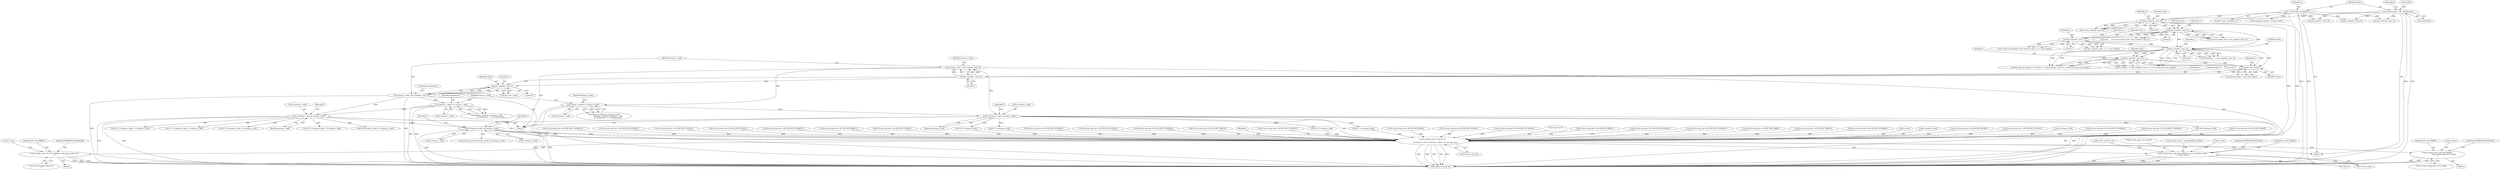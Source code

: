 digraph "0_FFmpeg_b05cd1ea7e45a836f7f6071a716c38bb30326e0f@pointer" {
"1000729" [label="(Call,f->chroma_h_shift || f->chroma_v_shift)"];
"1000327" [label="(Call,f->chroma_h_shift = chroma_h_shift)"];
"1000285" [label="(Call,chroma_h_shift!= f->chroma_h_shift)"];
"1000241" [label="(Call,chroma_h_shift = get_symbol(c, state, 0))"];
"1000243" [label="(Call,get_symbol(c, state, 0))"];
"1000238" [label="(Call,get_rac(c, state))"];
"1000215" [label="(Call,get_symbol(c, state, 0))"];
"1000177" [label="(Call,get_symbol(c, state, 0))"];
"1000144" [label="(Call,get_symbol(c, state, 0))"];
"1000113" [label="(Call,c = &f->slice_context[0]->c)"];
"1000123" [label="(Call,memset(state, 128, sizeof(state)))"];
"1000204" [label="(Call,get_symbol(c, state, 1))"];
"1000227" [label="(Call,get_symbol(c, state, 0))"];
"1000332" [label="(Call,f->chroma_v_shift = chroma_v_shift)"];
"1000247" [label="(Call,chroma_v_shift = get_symbol(c, state, 0))"];
"1000249" [label="(Call,get_symbol(c, state, 0))"];
"1000291" [label="(Call,chroma_v_shift!= f->chroma_v_shift)"];
"1000840" [label="(Call,av_dlog(f->avctx, \"%d %d %d\n\",\n            f->chroma_h_shift, f->chroma_v_shift, f->avctx->pix_fmt))"];
"1000875" [label="(Call,av_log(f->avctx, AV_LOG_ERROR, \"read_quant_table error\n\"))"];
"1000981" [label="(Call,av_log(f->avctx, AV_LOG_ERROR, \"slice count %d is invalid\n\", f->slice_count))"];
"1001241" [label="(Call,av_log(f->avctx, AV_LOG_ERROR,\n                           \"quant_table_index out of range\n\"))"];
"1000561" [label="(Call,16 * f->chroma_h_shift)"];
"1000249" [label="(Call,get_symbol(c, state, 0))"];
"1000845" [label="(Call,f->chroma_h_shift)"];
"1000822" [label="(Call,f->avctx->pix_fmt = AV_PIX_FMT_0RGB32)"];
"1000243" [label="(Call,get_symbol(c, state, 0))"];
"1000464" [label="(Call,f->avctx->pix_fmt = AV_PIX_FMT_YUV410P)"];
"1000114" [label="(Identifier,c)"];
"1000197" [label="(Call,f->state_transition[i] = get_symbol(c, state, 1) + c->one_state[i])"];
"1001228" [label="(Call,get_symbol(c, state, 0))"];
"1000286" [label="(Identifier,chroma_h_shift)"];
"1000180" [label="(Literal,0)"];
"1000848" [label="(Call,f->chroma_v_shift)"];
"1000526" [label="(Call,f->avctx->pix_fmt = AV_PIX_FMT_YUVA420P)"];
"1000293" [label="(Call,f->chroma_v_shift)"];
"1000207" [label="(Literal,1)"];
"1000230" [label="(Literal,0)"];
"1000254" [label="(Identifier,transparency)"];
"1000739" [label="(Identifier,f)"];
"1000131" [label="(Identifier,f)"];
"1000684" [label="(Call,f->avctx->pix_fmt = AV_PIX_FMT_YUV444P16)"];
"1001241" [label="(Call,av_log(f->avctx, AV_LOG_ERROR,\n                           \"quant_table_index out of range\n\"))"];
"1000377" [label="(Call,f->avctx->pix_fmt = AV_PIX_FMT_GRAY8)"];
"1000895" [label="(Call,get_symbol(c, state, 0))"];
"1000336" [label="(Identifier,chroma_v_shift)"];
"1000218" [label="(Literal,0)"];
"1000134" [label="(Block,)"];
"1001043" [label="(Call,get_symbol(c, state, 0))"];
"1000986" [label="(Literal,\"slice count %d is invalid\n\")"];
"1000702" [label="(Call,f->avctx->pix_fmt = AV_PIX_FMT_YUV420P16)"];
"1000104" [label="(Block,)"];
"1000517" [label="(Call,f->avctx->pix_fmt = AV_PIX_FMT_YUVA422P)"];
"1000290" [label="(Call,chroma_v_shift!= f->chroma_v_shift\n                 || transparency  != f->transparency)"];
"1000285" [label="(Call,chroma_h_shift!= f->chroma_h_shift)"];
"1000882" [label="(Identifier,AVERROR_INVALIDDATA)"];
"1000206" [label="(Identifier,state)"];
"1000437" [label="(Call,f->avctx->pix_fmt = AV_PIX_FMT_YUV422P)"];
"1000968" [label="(Call,f->slice_count > (unsigned)MAX_SLICES)"];
"1000125" [label="(Literal,128)"];
"1000455" [label="(Call,f->avctx->pix_fmt = AV_PIX_FMT_YUV411P)"];
"1000204" [label="(Call,get_symbol(c, state, 1))"];
"1000179" [label="(Identifier,state)"];
"1000634" [label="(Call,f->avctx->pix_fmt = AV_PIX_FMT_YUV444P10)"];
"1000770" [label="(Call,f->avctx->pix_fmt = AV_PIX_FMT_GBRP10)"];
"1000498" [label="(Call,16*f->chroma_h_shift)"];
"1000297" [label="(Identifier,transparency)"];
"1000144" [label="(Call,get_symbol(c, state, 0))"];
"1000205" [label="(Identifier,c)"];
"1000236" [label="(Call,chroma_planes  = get_rac(c, state))"];
"1000178" [label="(Identifier,c)"];
"1000980" [label="(Block,)"];
"1000255" [label="(Call,get_rac(c, state))"];
"1000874" [label="(Block,)"];
"1000428" [label="(Call,f->avctx->pix_fmt = AV_PIX_FMT_YUV440P)"];
"1000147" [label="(Literal,0)"];
"1000623" [label="(Call,16 * f->chroma_h_shift + f->chroma_v_shift)"];
"1000227" [label="(Call,get_symbol(c, state, 0))"];
"1000216" [label="(Identifier,c)"];
"1000246" [label="(Literal,0)"];
"1000238" [label="(Call,get_rac(c, state))"];
"1000217" [label="(Identifier,state)"];
"1000730" [label="(Call,f->chroma_h_shift)"];
"1000674" [label="(Call,16 * f->chroma_h_shift)"];
"1000733" [label="(Call,f->chroma_v_shift)"];
"1001245" [label="(Identifier,AV_LOG_ERROR)"];
"1001240" [label="(Block,)"];
"1000589" [label="(Call,f->avctx->pix_fmt = AV_PIX_FMT_YUV420P9)"];
"1000126" [label="(Call,sizeof(state))"];
"1000750" [label="(Identifier,f)"];
"1000446" [label="(Call,f->avctx->pix_fmt = AV_PIX_FMT_YUV420P)"];
"1000292" [label="(Identifier,chroma_v_shift)"];
"1000497" [label="(Call,16*f->chroma_h_shift + f->chroma_v_shift)"];
"1000571" [label="(Call,f->avctx->pix_fmt = AV_PIX_FMT_YUV444P9)"];
"1000385" [label="(Call,f->avctx->pix_fmt = AV_PIX_FMT_GRAY16)"];
"1000142" [label="(Call,v= get_symbol(c, state, 0))"];
"1000859" [label="(Identifier,f)"];
"1000580" [label="(Call,f->avctx->pix_fmt = AV_PIX_FMT_YUV422P9)"];
"1000244" [label="(Identifier,c)"];
"1001322" [label="(MethodReturn,static int)"];
"1000332" [label="(Call,f->chroma_v_shift = chroma_v_shift)"];
"1000221" [label="(Call,f->version > 0 ? get_symbol(c, state, 0) : f->avctx->bits_per_raw_sample)"];
"1000814" [label="(Call,f->avctx->pix_fmt = AV_PIX_FMT_RGB32)"];
"1000115" [label="(Call,&f->slice_context[0]->c)"];
"1000982" [label="(Call,f->avctx)"];
"1000240" [label="(Identifier,state)"];
"1001242" [label="(Call,f->avctx)"];
"1000113" [label="(Call,c = &f->slice_context[0]->c)"];
"1000840" [label="(Call,av_dlog(f->avctx, \"%d %d %d\n\",\n            f->chroma_h_shift, f->chroma_v_shift, f->avctx->pix_fmt))"];
"1000328" [label="(Call,f->chroma_h_shift)"];
"1000408" [label="(Call,16 * f->chroma_h_shift + f->chroma_v_shift)"];
"1000419" [label="(Call,f->avctx->pix_fmt = AV_PIX_FMT_YUV444P)"];
"1000876" [label="(Call,f->avctx)"];
"1000991" [label="(Identifier,AVERROR_INVALIDDATA)"];
"1000241" [label="(Call,chroma_h_shift = get_symbol(c, state, 0))"];
"1000239" [label="(Identifier,c)"];
"1000210" [label="(Identifier,c)"];
"1000334" [label="(Identifier,f)"];
"1000673" [label="(Call,16 * f->chroma_h_shift + f->chroma_v_shift)"];
"1000203" [label="(Call,get_symbol(c, state, 1) + c->one_state[i])"];
"1000177" [label="(Call,get_symbol(c, state, 0))"];
"1000252" [label="(Literal,0)"];
"1000171" [label="(Call,f->avctx->coder_type = get_symbol(c, state, 0))"];
"1000624" [label="(Call,16 * f->chroma_h_shift)"];
"1000248" [label="(Identifier,chroma_v_shift)"];
"1000146" [label="(Identifier,state)"];
"1000643" [label="(Call,f->avctx->pix_fmt = AV_PIX_FMT_YUV422P10)"];
"1000844" [label="(Literal,\"%d %d %d\n\")"];
"1000729" [label="(Call,f->chroma_h_shift || f->chroma_v_shift)"];
"1000327" [label="(Call,f->chroma_h_shift = chroma_h_shift)"];
"1000247" [label="(Call,chroma_v_shift = get_symbol(c, state, 0))"];
"1000786" [label="(Call,f->avctx->pix_fmt = AV_PIX_FMT_GBRP12)"];
"1000219" [label="(Call,bits_per_raw_sample = f->version > 0 ? get_symbol(c, state, 0) : f->avctx->bits_per_raw_sample)"];
"1000652" [label="(Call,f->avctx->pix_fmt = AV_PIX_FMT_YUV420P10)"];
"1000987" [label="(Call,f->slice_count)"];
"1000145" [label="(Identifier,c)"];
"1001246" [label="(Literal,\"quant_table_index out of range\n\")"];
"1000291" [label="(Call,chroma_v_shift!= f->chroma_v_shift)"];
"1000242" [label="(Identifier,chroma_h_shift)"];
"1000167" [label="(Call,f->ac      = f->avctx->coder_type = get_symbol(c, state, 0))"];
"1000333" [label="(Call,f->chroma_v_shift)"];
"1000251" [label="(Identifier,state)"];
"1000560" [label="(Call,16 * f->chroma_h_shift + f->chroma_v_shift)"];
"1000693" [label="(Call,f->avctx->pix_fmt = AV_PIX_FMT_YUV422P16)"];
"1000985" [label="(Identifier,AV_LOG_ERROR)"];
"1000124" [label="(Identifier,state)"];
"1000284" [label="(Call,chroma_h_shift!= f->chroma_h_shift\n                 || chroma_v_shift!= f->chroma_v_shift\n                 || transparency  != f->transparency)"];
"1000213" [label="(Call,colorspace     = get_symbol(c, state, 0))"];
"1000879" [label="(Identifier,AV_LOG_ERROR)"];
"1000975" [label="(Call,f->slice_count <= 0)"];
"1000123" [label="(Call,memset(state, 128, sizeof(state)))"];
"1000865" [label="(Call,read_quant_tables(c, f->quant_table))"];
"1000880" [label="(Literal,\"read_quant_table error\n\")"];
"1000754" [label="(Call,f->avctx->pix_fmt = AV_PIX_FMT_GBRP9)"];
"1000802" [label="(Call,f->avctx->pix_fmt = AV_PIX_FMT_GBRP14)"];
"1000728" [label="(ControlStructure,if (f->chroma_h_shift || f->chroma_v_shift))"];
"1000287" [label="(Call,f->chroma_h_shift)"];
"1000339" [label="(Identifier,f)"];
"1000228" [label="(Identifier,c)"];
"1000245" [label="(Identifier,state)"];
"1000250" [label="(Identifier,c)"];
"1000508" [label="(Call,f->avctx->pix_fmt = AV_PIX_FMT_YUVA444P)"];
"1000875" [label="(Call,av_log(f->avctx, AV_LOG_ERROR, \"read_quant_table error\n\"))"];
"1000331" [label="(Identifier,chroma_h_shift)"];
"1000841" [label="(Call,f->avctx)"];
"1000981" [label="(Call,av_log(f->avctx, AV_LOG_ERROR, \"slice count %d is invalid\n\", f->slice_count))"];
"1000409" [label="(Call,16 * f->chroma_h_shift)"];
"1000215" [label="(Call,get_symbol(c, state, 0))"];
"1001248" [label="(Identifier,AVERROR_INVALIDDATA)"];
"1000229" [label="(Identifier,state)"];
"1000851" [label="(Call,f->avctx->pix_fmt)"];
"1000729" -> "1000728"  [label="AST: "];
"1000729" -> "1000730"  [label="CFG: "];
"1000729" -> "1000733"  [label="CFG: "];
"1000730" -> "1000729"  [label="AST: "];
"1000733" -> "1000729"  [label="AST: "];
"1000739" -> "1000729"  [label="CFG: "];
"1000750" -> "1000729"  [label="CFG: "];
"1000729" -> "1001322"  [label="DDG: "];
"1000729" -> "1001322"  [label="DDG: "];
"1000729" -> "1001322"  [label="DDG: "];
"1000327" -> "1000729"  [label="DDG: "];
"1000332" -> "1000729"  [label="DDG: "];
"1000729" -> "1000840"  [label="DDG: "];
"1000729" -> "1000840"  [label="DDG: "];
"1000327" -> "1000134"  [label="AST: "];
"1000327" -> "1000331"  [label="CFG: "];
"1000328" -> "1000327"  [label="AST: "];
"1000331" -> "1000327"  [label="AST: "];
"1000334" -> "1000327"  [label="CFG: "];
"1000327" -> "1001322"  [label="DDG: "];
"1000327" -> "1001322"  [label="DDG: "];
"1000285" -> "1000327"  [label="DDG: "];
"1000241" -> "1000327"  [label="DDG: "];
"1000327" -> "1000409"  [label="DDG: "];
"1000327" -> "1000498"  [label="DDG: "];
"1000327" -> "1000561"  [label="DDG: "];
"1000327" -> "1000624"  [label="DDG: "];
"1000327" -> "1000674"  [label="DDG: "];
"1000327" -> "1000840"  [label="DDG: "];
"1000285" -> "1000284"  [label="AST: "];
"1000285" -> "1000287"  [label="CFG: "];
"1000286" -> "1000285"  [label="AST: "];
"1000287" -> "1000285"  [label="AST: "];
"1000292" -> "1000285"  [label="CFG: "];
"1000284" -> "1000285"  [label="CFG: "];
"1000285" -> "1001322"  [label="DDG: "];
"1000285" -> "1001322"  [label="DDG: "];
"1000285" -> "1000284"  [label="DDG: "];
"1000285" -> "1000284"  [label="DDG: "];
"1000241" -> "1000285"  [label="DDG: "];
"1000241" -> "1000134"  [label="AST: "];
"1000241" -> "1000243"  [label="CFG: "];
"1000242" -> "1000241"  [label="AST: "];
"1000243" -> "1000241"  [label="AST: "];
"1000248" -> "1000241"  [label="CFG: "];
"1000241" -> "1001322"  [label="DDG: "];
"1000243" -> "1000241"  [label="DDG: "];
"1000243" -> "1000241"  [label="DDG: "];
"1000243" -> "1000241"  [label="DDG: "];
"1000243" -> "1000246"  [label="CFG: "];
"1000244" -> "1000243"  [label="AST: "];
"1000245" -> "1000243"  [label="AST: "];
"1000246" -> "1000243"  [label="AST: "];
"1000238" -> "1000243"  [label="DDG: "];
"1000238" -> "1000243"  [label="DDG: "];
"1000243" -> "1000249"  [label="DDG: "];
"1000243" -> "1000249"  [label="DDG: "];
"1000238" -> "1000236"  [label="AST: "];
"1000238" -> "1000240"  [label="CFG: "];
"1000239" -> "1000238"  [label="AST: "];
"1000240" -> "1000238"  [label="AST: "];
"1000236" -> "1000238"  [label="CFG: "];
"1000238" -> "1000236"  [label="DDG: "];
"1000238" -> "1000236"  [label="DDG: "];
"1000215" -> "1000238"  [label="DDG: "];
"1000215" -> "1000238"  [label="DDG: "];
"1000227" -> "1000238"  [label="DDG: "];
"1000227" -> "1000238"  [label="DDG: "];
"1000215" -> "1000213"  [label="AST: "];
"1000215" -> "1000218"  [label="CFG: "];
"1000216" -> "1000215"  [label="AST: "];
"1000217" -> "1000215"  [label="AST: "];
"1000218" -> "1000215"  [label="AST: "];
"1000213" -> "1000215"  [label="CFG: "];
"1000215" -> "1000213"  [label="DDG: "];
"1000215" -> "1000213"  [label="DDG: "];
"1000215" -> "1000213"  [label="DDG: "];
"1000177" -> "1000215"  [label="DDG: "];
"1000177" -> "1000215"  [label="DDG: "];
"1000204" -> "1000215"  [label="DDG: "];
"1000204" -> "1000215"  [label="DDG: "];
"1000215" -> "1000219"  [label="DDG: "];
"1000215" -> "1000219"  [label="DDG: "];
"1000215" -> "1000219"  [label="DDG: "];
"1000215" -> "1000221"  [label="DDG: "];
"1000215" -> "1000221"  [label="DDG: "];
"1000215" -> "1000221"  [label="DDG: "];
"1000215" -> "1000227"  [label="DDG: "];
"1000215" -> "1000227"  [label="DDG: "];
"1000177" -> "1000171"  [label="AST: "];
"1000177" -> "1000180"  [label="CFG: "];
"1000178" -> "1000177"  [label="AST: "];
"1000179" -> "1000177"  [label="AST: "];
"1000180" -> "1000177"  [label="AST: "];
"1000171" -> "1000177"  [label="CFG: "];
"1000177" -> "1000167"  [label="DDG: "];
"1000177" -> "1000167"  [label="DDG: "];
"1000177" -> "1000167"  [label="DDG: "];
"1000177" -> "1000171"  [label="DDG: "];
"1000177" -> "1000171"  [label="DDG: "];
"1000177" -> "1000171"  [label="DDG: "];
"1000144" -> "1000177"  [label="DDG: "];
"1000144" -> "1000177"  [label="DDG: "];
"1000177" -> "1000204"  [label="DDG: "];
"1000177" -> "1000204"  [label="DDG: "];
"1000144" -> "1000142"  [label="AST: "];
"1000144" -> "1000147"  [label="CFG: "];
"1000145" -> "1000144"  [label="AST: "];
"1000146" -> "1000144"  [label="AST: "];
"1000147" -> "1000144"  [label="AST: "];
"1000142" -> "1000144"  [label="CFG: "];
"1000144" -> "1001322"  [label="DDG: "];
"1000144" -> "1001322"  [label="DDG: "];
"1000144" -> "1000142"  [label="DDG: "];
"1000144" -> "1000142"  [label="DDG: "];
"1000144" -> "1000142"  [label="DDG: "];
"1000113" -> "1000144"  [label="DDG: "];
"1000123" -> "1000144"  [label="DDG: "];
"1000113" -> "1000104"  [label="AST: "];
"1000113" -> "1000115"  [label="CFG: "];
"1000114" -> "1000113"  [label="AST: "];
"1000115" -> "1000113"  [label="AST: "];
"1000124" -> "1000113"  [label="CFG: "];
"1000113" -> "1001322"  [label="DDG: "];
"1000113" -> "1001322"  [label="DDG: "];
"1000113" -> "1000865"  [label="DDG: "];
"1000113" -> "1000895"  [label="DDG: "];
"1000113" -> "1001043"  [label="DDG: "];
"1000113" -> "1001228"  [label="DDG: "];
"1000123" -> "1000104"  [label="AST: "];
"1000123" -> "1000126"  [label="CFG: "];
"1000124" -> "1000123"  [label="AST: "];
"1000125" -> "1000123"  [label="AST: "];
"1000126" -> "1000123"  [label="AST: "];
"1000131" -> "1000123"  [label="CFG: "];
"1000123" -> "1001322"  [label="DDG: "];
"1000123" -> "1001322"  [label="DDG: "];
"1000123" -> "1000895"  [label="DDG: "];
"1000123" -> "1001043"  [label="DDG: "];
"1000123" -> "1001228"  [label="DDG: "];
"1000204" -> "1000203"  [label="AST: "];
"1000204" -> "1000207"  [label="CFG: "];
"1000205" -> "1000204"  [label="AST: "];
"1000206" -> "1000204"  [label="AST: "];
"1000207" -> "1000204"  [label="AST: "];
"1000210" -> "1000204"  [label="CFG: "];
"1000204" -> "1000197"  [label="DDG: "];
"1000204" -> "1000197"  [label="DDG: "];
"1000204" -> "1000197"  [label="DDG: "];
"1000204" -> "1000203"  [label="DDG: "];
"1000204" -> "1000203"  [label="DDG: "];
"1000204" -> "1000203"  [label="DDG: "];
"1000227" -> "1000221"  [label="AST: "];
"1000227" -> "1000230"  [label="CFG: "];
"1000228" -> "1000227"  [label="AST: "];
"1000229" -> "1000227"  [label="AST: "];
"1000230" -> "1000227"  [label="AST: "];
"1000221" -> "1000227"  [label="CFG: "];
"1000227" -> "1000219"  [label="DDG: "];
"1000227" -> "1000219"  [label="DDG: "];
"1000227" -> "1000219"  [label="DDG: "];
"1000227" -> "1000221"  [label="DDG: "];
"1000227" -> "1000221"  [label="DDG: "];
"1000227" -> "1000221"  [label="DDG: "];
"1000332" -> "1000134"  [label="AST: "];
"1000332" -> "1000336"  [label="CFG: "];
"1000333" -> "1000332"  [label="AST: "];
"1000336" -> "1000332"  [label="AST: "];
"1000339" -> "1000332"  [label="CFG: "];
"1000332" -> "1001322"  [label="DDG: "];
"1000332" -> "1001322"  [label="DDG: "];
"1000247" -> "1000332"  [label="DDG: "];
"1000291" -> "1000332"  [label="DDG: "];
"1000332" -> "1000408"  [label="DDG: "];
"1000332" -> "1000497"  [label="DDG: "];
"1000332" -> "1000560"  [label="DDG: "];
"1000332" -> "1000623"  [label="DDG: "];
"1000332" -> "1000673"  [label="DDG: "];
"1000332" -> "1000840"  [label="DDG: "];
"1000247" -> "1000134"  [label="AST: "];
"1000247" -> "1000249"  [label="CFG: "];
"1000248" -> "1000247"  [label="AST: "];
"1000249" -> "1000247"  [label="AST: "];
"1000254" -> "1000247"  [label="CFG: "];
"1000247" -> "1001322"  [label="DDG: "];
"1000247" -> "1001322"  [label="DDG: "];
"1000249" -> "1000247"  [label="DDG: "];
"1000249" -> "1000247"  [label="DDG: "];
"1000249" -> "1000247"  [label="DDG: "];
"1000247" -> "1000291"  [label="DDG: "];
"1000249" -> "1000252"  [label="CFG: "];
"1000250" -> "1000249"  [label="AST: "];
"1000251" -> "1000249"  [label="AST: "];
"1000252" -> "1000249"  [label="AST: "];
"1000249" -> "1000255"  [label="DDG: "];
"1000249" -> "1000255"  [label="DDG: "];
"1000291" -> "1000290"  [label="AST: "];
"1000291" -> "1000293"  [label="CFG: "];
"1000292" -> "1000291"  [label="AST: "];
"1000293" -> "1000291"  [label="AST: "];
"1000297" -> "1000291"  [label="CFG: "];
"1000290" -> "1000291"  [label="CFG: "];
"1000291" -> "1001322"  [label="DDG: "];
"1000291" -> "1001322"  [label="DDG: "];
"1000291" -> "1000290"  [label="DDG: "];
"1000291" -> "1000290"  [label="DDG: "];
"1000840" -> "1000104"  [label="AST: "];
"1000840" -> "1000851"  [label="CFG: "];
"1000841" -> "1000840"  [label="AST: "];
"1000844" -> "1000840"  [label="AST: "];
"1000845" -> "1000840"  [label="AST: "];
"1000848" -> "1000840"  [label="AST: "];
"1000851" -> "1000840"  [label="AST: "];
"1000859" -> "1000840"  [label="CFG: "];
"1000840" -> "1001322"  [label="DDG: "];
"1000840" -> "1001322"  [label="DDG: "];
"1000840" -> "1001322"  [label="DDG: "];
"1000840" -> "1001322"  [label="DDG: "];
"1000840" -> "1001322"  [label="DDG: "];
"1000561" -> "1000840"  [label="DDG: "];
"1000498" -> "1000840"  [label="DDG: "];
"1000674" -> "1000840"  [label="DDG: "];
"1000624" -> "1000840"  [label="DDG: "];
"1000409" -> "1000840"  [label="DDG: "];
"1000508" -> "1000840"  [label="DDG: "];
"1000589" -> "1000840"  [label="DDG: "];
"1000643" -> "1000840"  [label="DDG: "];
"1000684" -> "1000840"  [label="DDG: "];
"1000822" -> "1000840"  [label="DDG: "];
"1000437" -> "1000840"  [label="DDG: "];
"1000517" -> "1000840"  [label="DDG: "];
"1000446" -> "1000840"  [label="DDG: "];
"1000652" -> "1000840"  [label="DDG: "];
"1000702" -> "1000840"  [label="DDG: "];
"1000385" -> "1000840"  [label="DDG: "];
"1000428" -> "1000840"  [label="DDG: "];
"1000464" -> "1000840"  [label="DDG: "];
"1000802" -> "1000840"  [label="DDG: "];
"1000419" -> "1000840"  [label="DDG: "];
"1000754" -> "1000840"  [label="DDG: "];
"1000786" -> "1000840"  [label="DDG: "];
"1000634" -> "1000840"  [label="DDG: "];
"1000814" -> "1000840"  [label="DDG: "];
"1000571" -> "1000840"  [label="DDG: "];
"1000580" -> "1000840"  [label="DDG: "];
"1000693" -> "1000840"  [label="DDG: "];
"1000526" -> "1000840"  [label="DDG: "];
"1000377" -> "1000840"  [label="DDG: "];
"1000770" -> "1000840"  [label="DDG: "];
"1000455" -> "1000840"  [label="DDG: "];
"1000840" -> "1000875"  [label="DDG: "];
"1000840" -> "1000981"  [label="DDG: "];
"1000840" -> "1001241"  [label="DDG: "];
"1000875" -> "1000874"  [label="AST: "];
"1000875" -> "1000880"  [label="CFG: "];
"1000876" -> "1000875"  [label="AST: "];
"1000879" -> "1000875"  [label="AST: "];
"1000880" -> "1000875"  [label="AST: "];
"1000882" -> "1000875"  [label="CFG: "];
"1000875" -> "1001322"  [label="DDG: "];
"1000875" -> "1001322"  [label="DDG: "];
"1000875" -> "1001322"  [label="DDG: "];
"1000981" -> "1000980"  [label="AST: "];
"1000981" -> "1000987"  [label="CFG: "];
"1000982" -> "1000981"  [label="AST: "];
"1000985" -> "1000981"  [label="AST: "];
"1000986" -> "1000981"  [label="AST: "];
"1000987" -> "1000981"  [label="AST: "];
"1000991" -> "1000981"  [label="CFG: "];
"1000981" -> "1001322"  [label="DDG: "];
"1000981" -> "1001322"  [label="DDG: "];
"1000981" -> "1001322"  [label="DDG: "];
"1000981" -> "1001322"  [label="DDG: "];
"1000968" -> "1000981"  [label="DDG: "];
"1000975" -> "1000981"  [label="DDG: "];
"1001241" -> "1001240"  [label="AST: "];
"1001241" -> "1001246"  [label="CFG: "];
"1001242" -> "1001241"  [label="AST: "];
"1001245" -> "1001241"  [label="AST: "];
"1001246" -> "1001241"  [label="AST: "];
"1001248" -> "1001241"  [label="CFG: "];
"1001241" -> "1001322"  [label="DDG: "];
"1001241" -> "1001322"  [label="DDG: "];
"1001241" -> "1001322"  [label="DDG: "];
}
